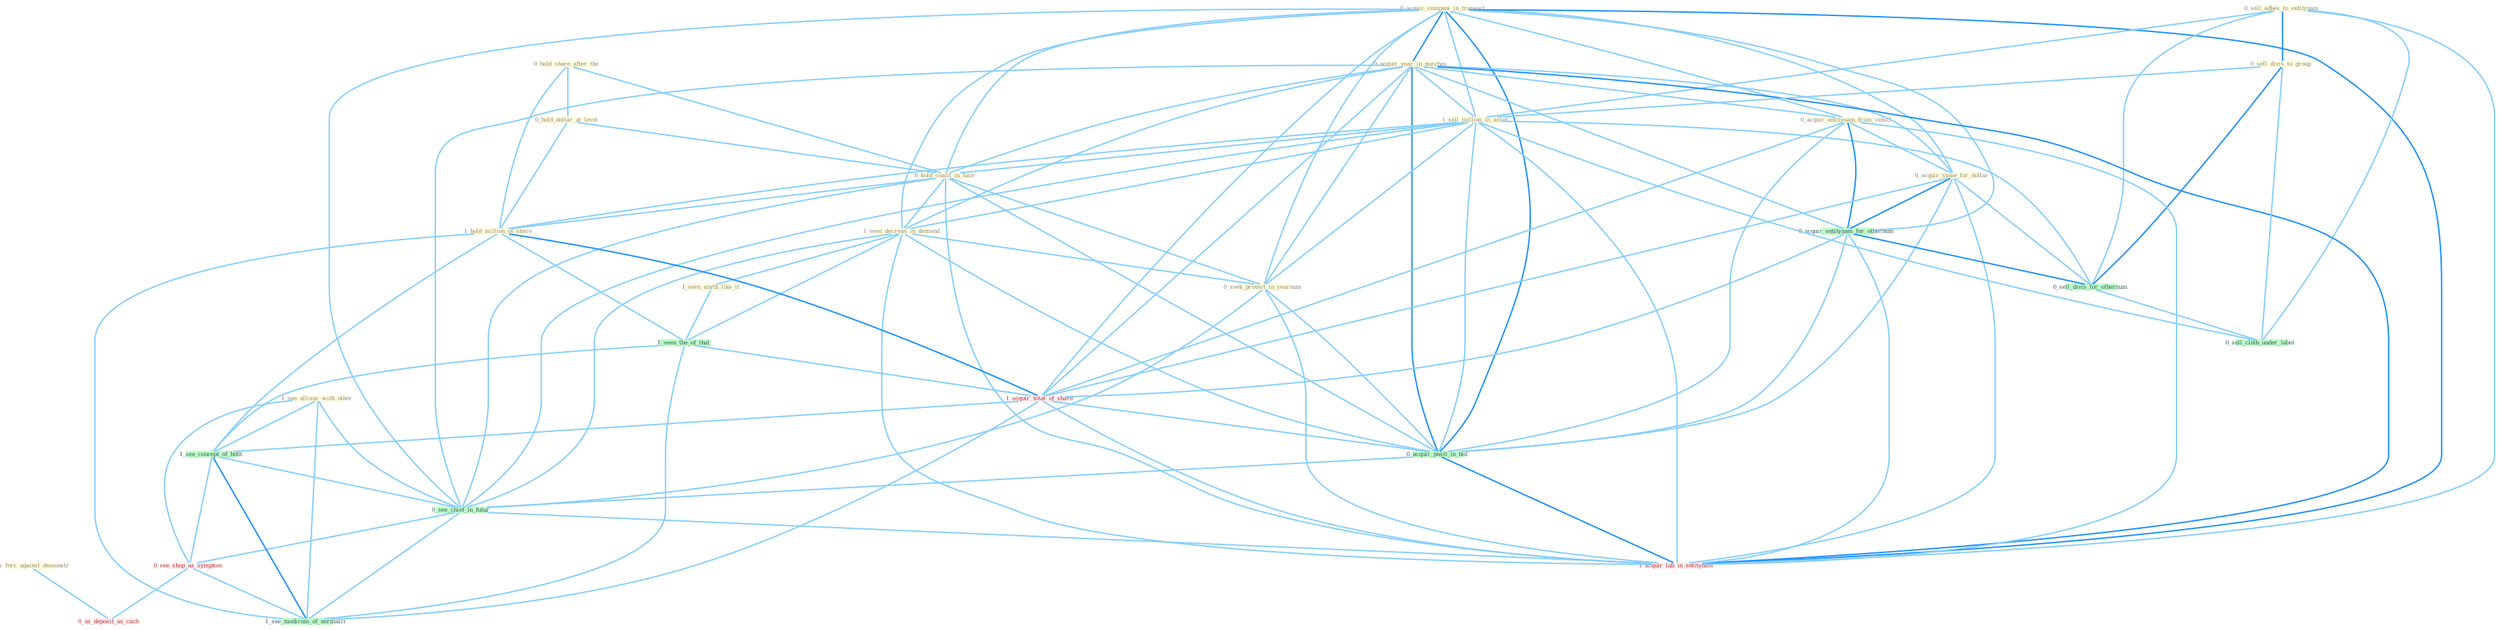 Graph G{ 
    node
    [shape=polygon,style=filled,width=.5,height=.06,color="#BDFCC9",fixedsize=true,fontsize=4,
    fontcolor="#2f4f4f"];
    {node
    [color="#ffffe0", fontcolor="#8b7d6b"] "0_acquir_compani_in_transact " "1_us_forc_against_demonstr " "0_sell_adhes_to_entitynam " "0_hold_share_after_the " "1_see_allianc_with_other " "0_hold_dollar_at_level " "0_acquir_year_in_purchas " "0_sell_divis_to_group " "1_sell_million_in_asset " "0_hold_coalit_in_face " "1_seen_decreas_in_demand " "1_hold_million_of_share " "0_acquir_entitynam_from_vehicl " "0_acquir_stake_for_dollar " "1_seen_anyth_like_it " "0_seek_protect_in_yearnum "}
{node [color="#fff0f5", fontcolor="#b22222"] "1_acquir_total_of_share " "0_see_shop_as_symptom " "1_acquir_lab_in_entitynam " "0_us_deposit_as_cach "}
edge [color="#B0E2FF"];

	"0_acquir_compani_in_transact " -- "0_acquir_year_in_purchas " [w="2", color="#1e90ff" , len=0.8];
	"0_acquir_compani_in_transact " -- "1_sell_million_in_asset " [w="1", color="#87cefa" ];
	"0_acquir_compani_in_transact " -- "0_hold_coalit_in_face " [w="1", color="#87cefa" ];
	"0_acquir_compani_in_transact " -- "1_seen_decreas_in_demand " [w="1", color="#87cefa" ];
	"0_acquir_compani_in_transact " -- "0_acquir_entitynam_from_vehicl " [w="1", color="#87cefa" ];
	"0_acquir_compani_in_transact " -- "0_acquir_stake_for_dollar " [w="1", color="#87cefa" ];
	"0_acquir_compani_in_transact " -- "0_seek_protect_in_yearnum " [w="1", color="#87cefa" ];
	"0_acquir_compani_in_transact " -- "0_acquir_entitynam_for_othernum " [w="1", color="#87cefa" ];
	"0_acquir_compani_in_transact " -- "1_acquir_total_of_share " [w="1", color="#87cefa" ];
	"0_acquir_compani_in_transact " -- "0_acquir_posit_in_bid " [w="2", color="#1e90ff" , len=0.8];
	"0_acquir_compani_in_transact " -- "0_see_chief_in_futur " [w="1", color="#87cefa" ];
	"0_acquir_compani_in_transact " -- "1_acquir_lab_in_entitynam " [w="2", color="#1e90ff" , len=0.8];
	"1_us_forc_against_demonstr " -- "0_us_deposit_as_cach " [w="1", color="#87cefa" ];
	"0_sell_adhes_to_entitynam " -- "0_sell_divis_to_group " [w="2", color="#1e90ff" , len=0.8];
	"0_sell_adhes_to_entitynam " -- "1_sell_million_in_asset " [w="1", color="#87cefa" ];
	"0_sell_adhes_to_entitynam " -- "0_sell_divis_for_othernum " [w="1", color="#87cefa" ];
	"0_sell_adhes_to_entitynam " -- "0_sell_cloth_under_label " [w="1", color="#87cefa" ];
	"0_sell_adhes_to_entitynam " -- "1_acquir_lab_in_entitynam " [w="1", color="#87cefa" ];
	"0_hold_share_after_the " -- "0_hold_dollar_at_level " [w="1", color="#87cefa" ];
	"0_hold_share_after_the " -- "0_hold_coalit_in_face " [w="1", color="#87cefa" ];
	"0_hold_share_after_the " -- "1_hold_million_of_share " [w="1", color="#87cefa" ];
	"1_see_allianc_with_other " -- "1_see_concept_of_both " [w="1", color="#87cefa" ];
	"1_see_allianc_with_other " -- "0_see_chief_in_futur " [w="1", color="#87cefa" ];
	"1_see_allianc_with_other " -- "0_see_shop_as_symptom " [w="1", color="#87cefa" ];
	"1_see_allianc_with_other " -- "1_see_modicum_of_normalci " [w="1", color="#87cefa" ];
	"0_hold_dollar_at_level " -- "0_hold_coalit_in_face " [w="1", color="#87cefa" ];
	"0_hold_dollar_at_level " -- "1_hold_million_of_share " [w="1", color="#87cefa" ];
	"0_acquir_year_in_purchas " -- "1_sell_million_in_asset " [w="1", color="#87cefa" ];
	"0_acquir_year_in_purchas " -- "0_hold_coalit_in_face " [w="1", color="#87cefa" ];
	"0_acquir_year_in_purchas " -- "1_seen_decreas_in_demand " [w="1", color="#87cefa" ];
	"0_acquir_year_in_purchas " -- "0_acquir_entitynam_from_vehicl " [w="1", color="#87cefa" ];
	"0_acquir_year_in_purchas " -- "0_acquir_stake_for_dollar " [w="1", color="#87cefa" ];
	"0_acquir_year_in_purchas " -- "0_seek_protect_in_yearnum " [w="1", color="#87cefa" ];
	"0_acquir_year_in_purchas " -- "0_acquir_entitynam_for_othernum " [w="1", color="#87cefa" ];
	"0_acquir_year_in_purchas " -- "1_acquir_total_of_share " [w="1", color="#87cefa" ];
	"0_acquir_year_in_purchas " -- "0_acquir_posit_in_bid " [w="2", color="#1e90ff" , len=0.8];
	"0_acquir_year_in_purchas " -- "0_see_chief_in_futur " [w="1", color="#87cefa" ];
	"0_acquir_year_in_purchas " -- "1_acquir_lab_in_entitynam " [w="2", color="#1e90ff" , len=0.8];
	"0_sell_divis_to_group " -- "1_sell_million_in_asset " [w="1", color="#87cefa" ];
	"0_sell_divis_to_group " -- "0_sell_divis_for_othernum " [w="2", color="#1e90ff" , len=0.8];
	"0_sell_divis_to_group " -- "0_sell_cloth_under_label " [w="1", color="#87cefa" ];
	"1_sell_million_in_asset " -- "0_hold_coalit_in_face " [w="1", color="#87cefa" ];
	"1_sell_million_in_asset " -- "1_seen_decreas_in_demand " [w="1", color="#87cefa" ];
	"1_sell_million_in_asset " -- "1_hold_million_of_share " [w="1", color="#87cefa" ];
	"1_sell_million_in_asset " -- "0_seek_protect_in_yearnum " [w="1", color="#87cefa" ];
	"1_sell_million_in_asset " -- "0_sell_divis_for_othernum " [w="1", color="#87cefa" ];
	"1_sell_million_in_asset " -- "0_sell_cloth_under_label " [w="1", color="#87cefa" ];
	"1_sell_million_in_asset " -- "0_acquir_posit_in_bid " [w="1", color="#87cefa" ];
	"1_sell_million_in_asset " -- "0_see_chief_in_futur " [w="1", color="#87cefa" ];
	"1_sell_million_in_asset " -- "1_acquir_lab_in_entitynam " [w="1", color="#87cefa" ];
	"0_hold_coalit_in_face " -- "1_seen_decreas_in_demand " [w="1", color="#87cefa" ];
	"0_hold_coalit_in_face " -- "1_hold_million_of_share " [w="1", color="#87cefa" ];
	"0_hold_coalit_in_face " -- "0_seek_protect_in_yearnum " [w="1", color="#87cefa" ];
	"0_hold_coalit_in_face " -- "0_acquir_posit_in_bid " [w="1", color="#87cefa" ];
	"0_hold_coalit_in_face " -- "0_see_chief_in_futur " [w="1", color="#87cefa" ];
	"0_hold_coalit_in_face " -- "1_acquir_lab_in_entitynam " [w="1", color="#87cefa" ];
	"1_seen_decreas_in_demand " -- "1_seen_anyth_like_it " [w="1", color="#87cefa" ];
	"1_seen_decreas_in_demand " -- "0_seek_protect_in_yearnum " [w="1", color="#87cefa" ];
	"1_seen_decreas_in_demand " -- "1_seen_the_of_that " [w="1", color="#87cefa" ];
	"1_seen_decreas_in_demand " -- "0_acquir_posit_in_bid " [w="1", color="#87cefa" ];
	"1_seen_decreas_in_demand " -- "0_see_chief_in_futur " [w="1", color="#87cefa" ];
	"1_seen_decreas_in_demand " -- "1_acquir_lab_in_entitynam " [w="1", color="#87cefa" ];
	"1_hold_million_of_share " -- "1_seen_the_of_that " [w="1", color="#87cefa" ];
	"1_hold_million_of_share " -- "1_acquir_total_of_share " [w="2", color="#1e90ff" , len=0.8];
	"1_hold_million_of_share " -- "1_see_concept_of_both " [w="1", color="#87cefa" ];
	"1_hold_million_of_share " -- "1_see_modicum_of_normalci " [w="1", color="#87cefa" ];
	"0_acquir_entitynam_from_vehicl " -- "0_acquir_stake_for_dollar " [w="1", color="#87cefa" ];
	"0_acquir_entitynam_from_vehicl " -- "0_acquir_entitynam_for_othernum " [w="2", color="#1e90ff" , len=0.8];
	"0_acquir_entitynam_from_vehicl " -- "1_acquir_total_of_share " [w="1", color="#87cefa" ];
	"0_acquir_entitynam_from_vehicl " -- "0_acquir_posit_in_bid " [w="1", color="#87cefa" ];
	"0_acquir_entitynam_from_vehicl " -- "1_acquir_lab_in_entitynam " [w="1", color="#87cefa" ];
	"0_acquir_stake_for_dollar " -- "0_acquir_entitynam_for_othernum " [w="2", color="#1e90ff" , len=0.8];
	"0_acquir_stake_for_dollar " -- "0_sell_divis_for_othernum " [w="1", color="#87cefa" ];
	"0_acquir_stake_for_dollar " -- "1_acquir_total_of_share " [w="1", color="#87cefa" ];
	"0_acquir_stake_for_dollar " -- "0_acquir_posit_in_bid " [w="1", color="#87cefa" ];
	"0_acquir_stake_for_dollar " -- "1_acquir_lab_in_entitynam " [w="1", color="#87cefa" ];
	"1_seen_anyth_like_it " -- "1_seen_the_of_that " [w="1", color="#87cefa" ];
	"0_seek_protect_in_yearnum " -- "0_acquir_posit_in_bid " [w="1", color="#87cefa" ];
	"0_seek_protect_in_yearnum " -- "0_see_chief_in_futur " [w="1", color="#87cefa" ];
	"0_seek_protect_in_yearnum " -- "1_acquir_lab_in_entitynam " [w="1", color="#87cefa" ];
	"0_acquir_entitynam_for_othernum " -- "0_sell_divis_for_othernum " [w="2", color="#1e90ff" , len=0.8];
	"0_acquir_entitynam_for_othernum " -- "1_acquir_total_of_share " [w="1", color="#87cefa" ];
	"0_acquir_entitynam_for_othernum " -- "0_acquir_posit_in_bid " [w="1", color="#87cefa" ];
	"0_acquir_entitynam_for_othernum " -- "1_acquir_lab_in_entitynam " [w="1", color="#87cefa" ];
	"1_seen_the_of_that " -- "1_acquir_total_of_share " [w="1", color="#87cefa" ];
	"1_seen_the_of_that " -- "1_see_concept_of_both " [w="1", color="#87cefa" ];
	"1_seen_the_of_that " -- "1_see_modicum_of_normalci " [w="1", color="#87cefa" ];
	"0_sell_divis_for_othernum " -- "0_sell_cloth_under_label " [w="1", color="#87cefa" ];
	"1_acquir_total_of_share " -- "0_acquir_posit_in_bid " [w="1", color="#87cefa" ];
	"1_acquir_total_of_share " -- "1_see_concept_of_both " [w="1", color="#87cefa" ];
	"1_acquir_total_of_share " -- "1_acquir_lab_in_entitynam " [w="1", color="#87cefa" ];
	"1_acquir_total_of_share " -- "1_see_modicum_of_normalci " [w="1", color="#87cefa" ];
	"0_acquir_posit_in_bid " -- "0_see_chief_in_futur " [w="1", color="#87cefa" ];
	"0_acquir_posit_in_bid " -- "1_acquir_lab_in_entitynam " [w="2", color="#1e90ff" , len=0.8];
	"1_see_concept_of_both " -- "0_see_chief_in_futur " [w="1", color="#87cefa" ];
	"1_see_concept_of_both " -- "0_see_shop_as_symptom " [w="1", color="#87cefa" ];
	"1_see_concept_of_both " -- "1_see_modicum_of_normalci " [w="2", color="#1e90ff" , len=0.8];
	"0_see_chief_in_futur " -- "0_see_shop_as_symptom " [w="1", color="#87cefa" ];
	"0_see_chief_in_futur " -- "1_acquir_lab_in_entitynam " [w="1", color="#87cefa" ];
	"0_see_chief_in_futur " -- "1_see_modicum_of_normalci " [w="1", color="#87cefa" ];
	"0_see_shop_as_symptom " -- "0_us_deposit_as_cach " [w="1", color="#87cefa" ];
	"0_see_shop_as_symptom " -- "1_see_modicum_of_normalci " [w="1", color="#87cefa" ];
}